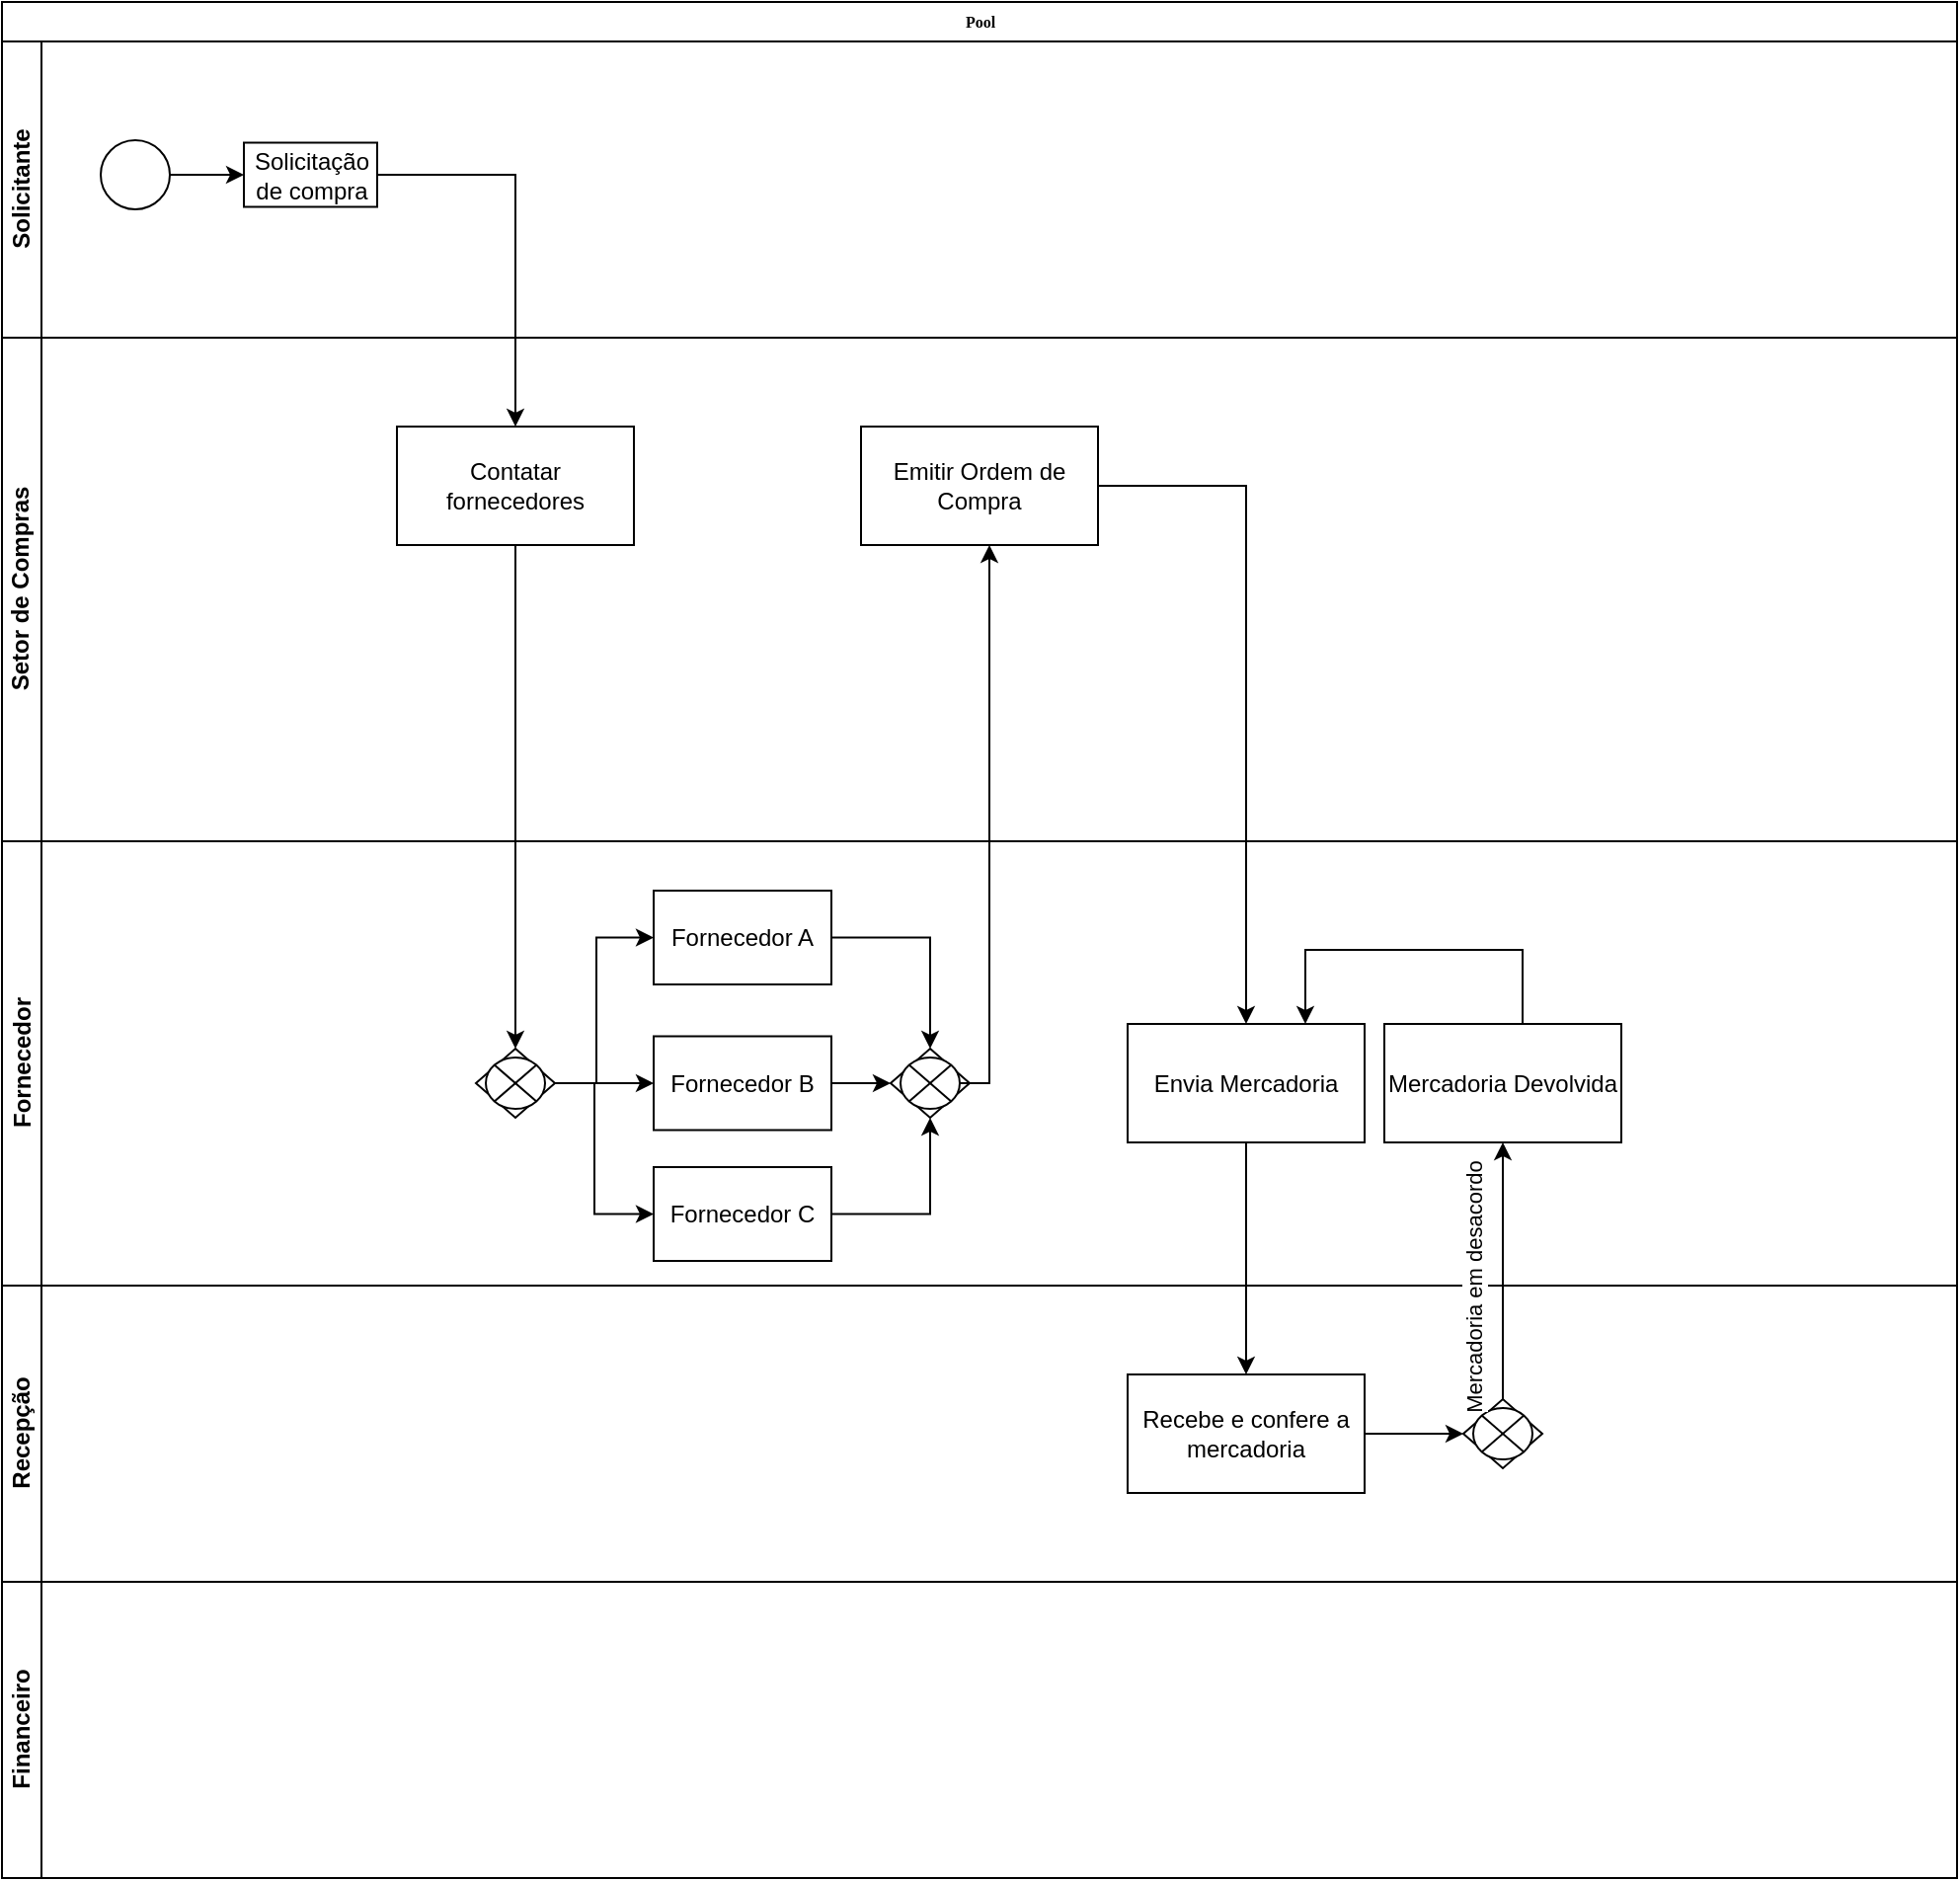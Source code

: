 <mxfile version="24.8.2">
  <diagram name="Page-1" id="c7488fd3-1785-93aa-aadb-54a6760d102a">
    <mxGraphModel dx="874" dy="460" grid="1" gridSize="10" guides="1" tooltips="1" connect="1" arrows="1" fold="1" page="1" pageScale="1" pageWidth="1100" pageHeight="850" background="none" math="0" shadow="0">
      <root>
        <mxCell id="0" />
        <mxCell id="1" parent="0" />
        <mxCell id="2b4e8129b02d487f-1" value="Pool" style="swimlane;html=1;childLayout=stackLayout;horizontal=1;startSize=20;horizontalStack=0;rounded=0;shadow=0;labelBackgroundColor=none;strokeWidth=1;fontFamily=Verdana;fontSize=8;align=center;" parent="1" vertex="1">
          <mxGeometry x="20" y="20" width="990" height="650" as="geometry" />
        </mxCell>
        <mxCell id="2b4e8129b02d487f-2" value="Solicitante" style="swimlane;html=1;startSize=20;horizontal=0;" parent="2b4e8129b02d487f-1" vertex="1">
          <mxGeometry y="20" width="990" height="150" as="geometry" />
        </mxCell>
        <mxCell id="LP5cMxnmR4-kyR7MELWS-5" value="" style="edgeStyle=orthogonalEdgeStyle;rounded=0;orthogonalLoop=1;jettySize=auto;html=1;" parent="2b4e8129b02d487f-2" source="LP5cMxnmR4-kyR7MELWS-3" target="LP5cMxnmR4-kyR7MELWS-4" edge="1">
          <mxGeometry relative="1" as="geometry" />
        </mxCell>
        <mxCell id="LP5cMxnmR4-kyR7MELWS-3" value="" style="ellipse;whiteSpace=wrap;html=1;aspect=fixed;" parent="2b4e8129b02d487f-2" vertex="1">
          <mxGeometry x="50" y="50" width="35" height="35" as="geometry" />
        </mxCell>
        <mxCell id="LP5cMxnmR4-kyR7MELWS-4" value="Solicitação de compra" style="whiteSpace=wrap;html=1;" parent="2b4e8129b02d487f-2" vertex="1">
          <mxGeometry x="122.5" y="51.25" width="67.5" height="32.5" as="geometry" />
        </mxCell>
        <mxCell id="LP5cMxnmR4-kyR7MELWS-6" value="Setor de Compras" style="swimlane;html=1;startSize=20;horizontal=0;" parent="2b4e8129b02d487f-1" vertex="1">
          <mxGeometry y="170" width="990" height="255" as="geometry" />
        </mxCell>
        <mxCell id="LP5cMxnmR4-kyR7MELWS-7" value="Contatar fornecedores" style="whiteSpace=wrap;html=1;" parent="LP5cMxnmR4-kyR7MELWS-6" vertex="1">
          <mxGeometry x="200" y="45" width="120" height="60" as="geometry" />
        </mxCell>
        <mxCell id="LP5cMxnmR4-kyR7MELWS-36" value="Emitir Ordem de Compra" style="whiteSpace=wrap;html=1;" parent="LP5cMxnmR4-kyR7MELWS-6" vertex="1">
          <mxGeometry x="435" y="45" width="120" height="60" as="geometry" />
        </mxCell>
        <mxCell id="LP5cMxnmR4-kyR7MELWS-8" value="" style="edgeStyle=orthogonalEdgeStyle;rounded=0;orthogonalLoop=1;jettySize=auto;html=1;" parent="2b4e8129b02d487f-1" source="LP5cMxnmR4-kyR7MELWS-4" target="LP5cMxnmR4-kyR7MELWS-7" edge="1">
          <mxGeometry relative="1" as="geometry" />
        </mxCell>
        <mxCell id="LP5cMxnmR4-kyR7MELWS-21" value="" style="edgeStyle=orthogonalEdgeStyle;rounded=0;orthogonalLoop=1;jettySize=auto;html=1;" parent="2b4e8129b02d487f-1" source="LP5cMxnmR4-kyR7MELWS-7" target="LP5cMxnmR4-kyR7MELWS-20" edge="1">
          <mxGeometry relative="1" as="geometry" />
        </mxCell>
        <mxCell id="2b4e8129b02d487f-4" value="Fornecedor" style="swimlane;html=1;startSize=20;horizontal=0;" parent="2b4e8129b02d487f-1" vertex="1">
          <mxGeometry y="425" width="990" height="225" as="geometry" />
        </mxCell>
        <mxCell id="LP5cMxnmR4-kyR7MELWS-23" value="" style="edgeStyle=orthogonalEdgeStyle;rounded=0;orthogonalLoop=1;jettySize=auto;html=1;" parent="2b4e8129b02d487f-4" source="LP5cMxnmR4-kyR7MELWS-20" target="LP5cMxnmR4-kyR7MELWS-22" edge="1">
          <mxGeometry relative="1" as="geometry" />
        </mxCell>
        <mxCell id="LP5cMxnmR4-kyR7MELWS-26" style="edgeStyle=orthogonalEdgeStyle;rounded=0;orthogonalLoop=1;jettySize=auto;html=1;exitX=1;exitY=0.5;exitDx=0;exitDy=0;entryX=0;entryY=0.5;entryDx=0;entryDy=0;" parent="2b4e8129b02d487f-4" source="LP5cMxnmR4-kyR7MELWS-20" target="LP5cMxnmR4-kyR7MELWS-24" edge="1">
          <mxGeometry relative="1" as="geometry">
            <mxPoint x="300" y="45" as="targetPoint" />
            <Array as="points">
              <mxPoint x="301" y="123" />
              <mxPoint x="301" y="49" />
            </Array>
          </mxGeometry>
        </mxCell>
        <mxCell id="LP5cMxnmR4-kyR7MELWS-27" style="edgeStyle=orthogonalEdgeStyle;rounded=0;orthogonalLoop=1;jettySize=auto;html=1;entryX=0;entryY=0.5;entryDx=0;entryDy=0;" parent="2b4e8129b02d487f-4" source="LP5cMxnmR4-kyR7MELWS-20" target="LP5cMxnmR4-kyR7MELWS-25" edge="1">
          <mxGeometry relative="1" as="geometry">
            <mxPoint x="300" y="195" as="targetPoint" />
            <Array as="points">
              <mxPoint x="300" y="123" />
              <mxPoint x="300" y="189" />
            </Array>
          </mxGeometry>
        </mxCell>
        <mxCell id="LP5cMxnmR4-kyR7MELWS-20" value="" style="rhombus;whiteSpace=wrap;html=1;" parent="2b4e8129b02d487f-4" vertex="1">
          <mxGeometry x="240" y="105" width="40" height="35" as="geometry" />
        </mxCell>
        <mxCell id="LP5cMxnmR4-kyR7MELWS-22" value="Fornecedor B" style="whiteSpace=wrap;html=1;" parent="2b4e8129b02d487f-4" vertex="1">
          <mxGeometry x="330" y="98.75" width="90" height="47.5" as="geometry" />
        </mxCell>
        <mxCell id="LP5cMxnmR4-kyR7MELWS-32" style="edgeStyle=orthogonalEdgeStyle;rounded=0;orthogonalLoop=1;jettySize=auto;html=1;exitX=1;exitY=0.5;exitDx=0;exitDy=0;entryX=0.5;entryY=1;entryDx=0;entryDy=0;" parent="2b4e8129b02d487f-4" source="LP5cMxnmR4-kyR7MELWS-25" target="LP5cMxnmR4-kyR7MELWS-34" edge="1">
          <mxGeometry relative="1" as="geometry">
            <mxPoint x="510" y="189" as="targetPoint" />
          </mxGeometry>
        </mxCell>
        <mxCell id="LP5cMxnmR4-kyR7MELWS-25" value="Fornecedor C" style="whiteSpace=wrap;html=1;" parent="2b4e8129b02d487f-4" vertex="1">
          <mxGeometry x="330" y="165" width="90" height="47.5" as="geometry" />
        </mxCell>
        <mxCell id="LP5cMxnmR4-kyR7MELWS-29" style="edgeStyle=orthogonalEdgeStyle;rounded=0;orthogonalLoop=1;jettySize=auto;html=1;entryX=0.5;entryY=0;entryDx=0;entryDy=0;" parent="2b4e8129b02d487f-4" source="LP5cMxnmR4-kyR7MELWS-24" target="LP5cMxnmR4-kyR7MELWS-34" edge="1">
          <mxGeometry relative="1" as="geometry">
            <mxPoint x="510" y="48.75" as="targetPoint" />
          </mxGeometry>
        </mxCell>
        <mxCell id="LP5cMxnmR4-kyR7MELWS-24" value="Fornecedor A" style="whiteSpace=wrap;html=1;" parent="2b4e8129b02d487f-4" vertex="1">
          <mxGeometry x="330" y="25" width="90" height="47.5" as="geometry" />
        </mxCell>
        <mxCell id="LP5cMxnmR4-kyR7MELWS-28" value="" style="shape=sumEllipse;perimeter=ellipsePerimeter;whiteSpace=wrap;html=1;backgroundOutline=1;" parent="2b4e8129b02d487f-4" vertex="1">
          <mxGeometry x="245" y="109.5" width="30" height="26" as="geometry" />
        </mxCell>
        <mxCell id="LP5cMxnmR4-kyR7MELWS-38" value="" style="edgeStyle=orthogonalEdgeStyle;rounded=0;orthogonalLoop=1;jettySize=auto;html=1;" parent="2b4e8129b02d487f-4" source="LP5cMxnmR4-kyR7MELWS-22" target="LP5cMxnmR4-kyR7MELWS-34" edge="1">
          <mxGeometry relative="1" as="geometry">
            <mxPoint x="530" y="567.5" as="targetPoint" />
            <mxPoint x="440" y="568" as="sourcePoint" />
          </mxGeometry>
        </mxCell>
        <mxCell id="LP5cMxnmR4-kyR7MELWS-34" value="" style="rhombus;whiteSpace=wrap;html=1;" parent="2b4e8129b02d487f-4" vertex="1">
          <mxGeometry x="450" y="105" width="40" height="35" as="geometry" />
        </mxCell>
        <mxCell id="LP5cMxnmR4-kyR7MELWS-35" value="" style="shape=sumEllipse;perimeter=ellipsePerimeter;whiteSpace=wrap;html=1;backgroundOutline=1;" parent="2b4e8129b02d487f-4" vertex="1">
          <mxGeometry x="455" y="109.5" width="30" height="26" as="geometry" />
        </mxCell>
        <mxCell id="r42TylRSD4KyaHKUJeAF-1" value="Envia Mercadoria" style="whiteSpace=wrap;html=1;" vertex="1" parent="2b4e8129b02d487f-4">
          <mxGeometry x="570" y="92.5" width="120" height="60" as="geometry" />
        </mxCell>
        <mxCell id="r42TylRSD4KyaHKUJeAF-16" style="edgeStyle=orthogonalEdgeStyle;rounded=0;orthogonalLoop=1;jettySize=auto;html=1;entryX=0.75;entryY=0;entryDx=0;entryDy=0;" edge="1" parent="2b4e8129b02d487f-4" source="r42TylRSD4KyaHKUJeAF-14" target="r42TylRSD4KyaHKUJeAF-1">
          <mxGeometry relative="1" as="geometry">
            <Array as="points">
              <mxPoint x="770" y="55" />
              <mxPoint x="660" y="55" />
            </Array>
          </mxGeometry>
        </mxCell>
        <mxCell id="r42TylRSD4KyaHKUJeAF-14" value="Mercadoria Devolvida" style="whiteSpace=wrap;html=1;" vertex="1" parent="2b4e8129b02d487f-4">
          <mxGeometry x="700" y="92.5" width="120" height="60" as="geometry" />
        </mxCell>
        <mxCell id="LP5cMxnmR4-kyR7MELWS-37" value="" style="edgeStyle=orthogonalEdgeStyle;rounded=0;orthogonalLoop=1;jettySize=auto;html=1;" parent="2b4e8129b02d487f-1" source="LP5cMxnmR4-kyR7MELWS-35" target="LP5cMxnmR4-kyR7MELWS-36" edge="1">
          <mxGeometry relative="1" as="geometry">
            <Array as="points">
              <mxPoint x="500" y="548" />
            </Array>
          </mxGeometry>
        </mxCell>
        <mxCell id="r42TylRSD4KyaHKUJeAF-2" value="" style="edgeStyle=orthogonalEdgeStyle;rounded=0;orthogonalLoop=1;jettySize=auto;html=1;" edge="1" parent="2b4e8129b02d487f-1" source="LP5cMxnmR4-kyR7MELWS-36" target="r42TylRSD4KyaHKUJeAF-1">
          <mxGeometry relative="1" as="geometry" />
        </mxCell>
        <mxCell id="r42TylRSD4KyaHKUJeAF-3" value="Recepção" style="swimlane;html=1;startSize=20;horizontal=0;" vertex="1" parent="1">
          <mxGeometry x="20" y="670" width="990" height="150" as="geometry" />
        </mxCell>
        <mxCell id="r42TylRSD4KyaHKUJeAF-12" value="" style="edgeStyle=orthogonalEdgeStyle;rounded=0;orthogonalLoop=1;jettySize=auto;html=1;" edge="1" parent="r42TylRSD4KyaHKUJeAF-3" source="r42TylRSD4KyaHKUJeAF-7" target="r42TylRSD4KyaHKUJeAF-11">
          <mxGeometry relative="1" as="geometry" />
        </mxCell>
        <mxCell id="r42TylRSD4KyaHKUJeAF-7" value="Recebe e confere a mercadoria" style="whiteSpace=wrap;html=1;" vertex="1" parent="r42TylRSD4KyaHKUJeAF-3">
          <mxGeometry x="570" y="45" width="120" height="60" as="geometry" />
        </mxCell>
        <mxCell id="r42TylRSD4KyaHKUJeAF-11" value="" style="rhombus;whiteSpace=wrap;html=1;" vertex="1" parent="r42TylRSD4KyaHKUJeAF-3">
          <mxGeometry x="740" y="57.5" width="40" height="35" as="geometry" />
        </mxCell>
        <mxCell id="r42TylRSD4KyaHKUJeAF-13" value="" style="shape=sumEllipse;perimeter=ellipsePerimeter;whiteSpace=wrap;html=1;backgroundOutline=1;" vertex="1" parent="r42TylRSD4KyaHKUJeAF-3">
          <mxGeometry x="745" y="62" width="30" height="26" as="geometry" />
        </mxCell>
        <mxCell id="r42TylRSD4KyaHKUJeAF-8" value="" style="edgeStyle=orthogonalEdgeStyle;rounded=0;orthogonalLoop=1;jettySize=auto;html=1;" edge="1" parent="1" source="r42TylRSD4KyaHKUJeAF-1" target="r42TylRSD4KyaHKUJeAF-7">
          <mxGeometry relative="1" as="geometry" />
        </mxCell>
        <mxCell id="r42TylRSD4KyaHKUJeAF-9" value="Financeiro" style="swimlane;html=1;startSize=20;horizontal=0;" vertex="1" parent="1">
          <mxGeometry x="20" y="820" width="990" height="150" as="geometry" />
        </mxCell>
        <mxCell id="r42TylRSD4KyaHKUJeAF-15" value="" style="edgeStyle=orthogonalEdgeStyle;rounded=0;orthogonalLoop=1;jettySize=auto;html=1;" edge="1" parent="1" source="r42TylRSD4KyaHKUJeAF-11" target="r42TylRSD4KyaHKUJeAF-14">
          <mxGeometry relative="1" as="geometry" />
        </mxCell>
        <mxCell id="r42TylRSD4KyaHKUJeAF-17" value="Mercadoria em desacordo" style="edgeLabel;html=1;align=center;verticalAlign=middle;resizable=0;points=[];rotation=-90;" vertex="1" connectable="0" parent="r42TylRSD4KyaHKUJeAF-15">
          <mxGeometry x="-0.285" relative="1" as="geometry">
            <mxPoint x="-15" y="-10" as="offset" />
          </mxGeometry>
        </mxCell>
      </root>
    </mxGraphModel>
  </diagram>
</mxfile>
